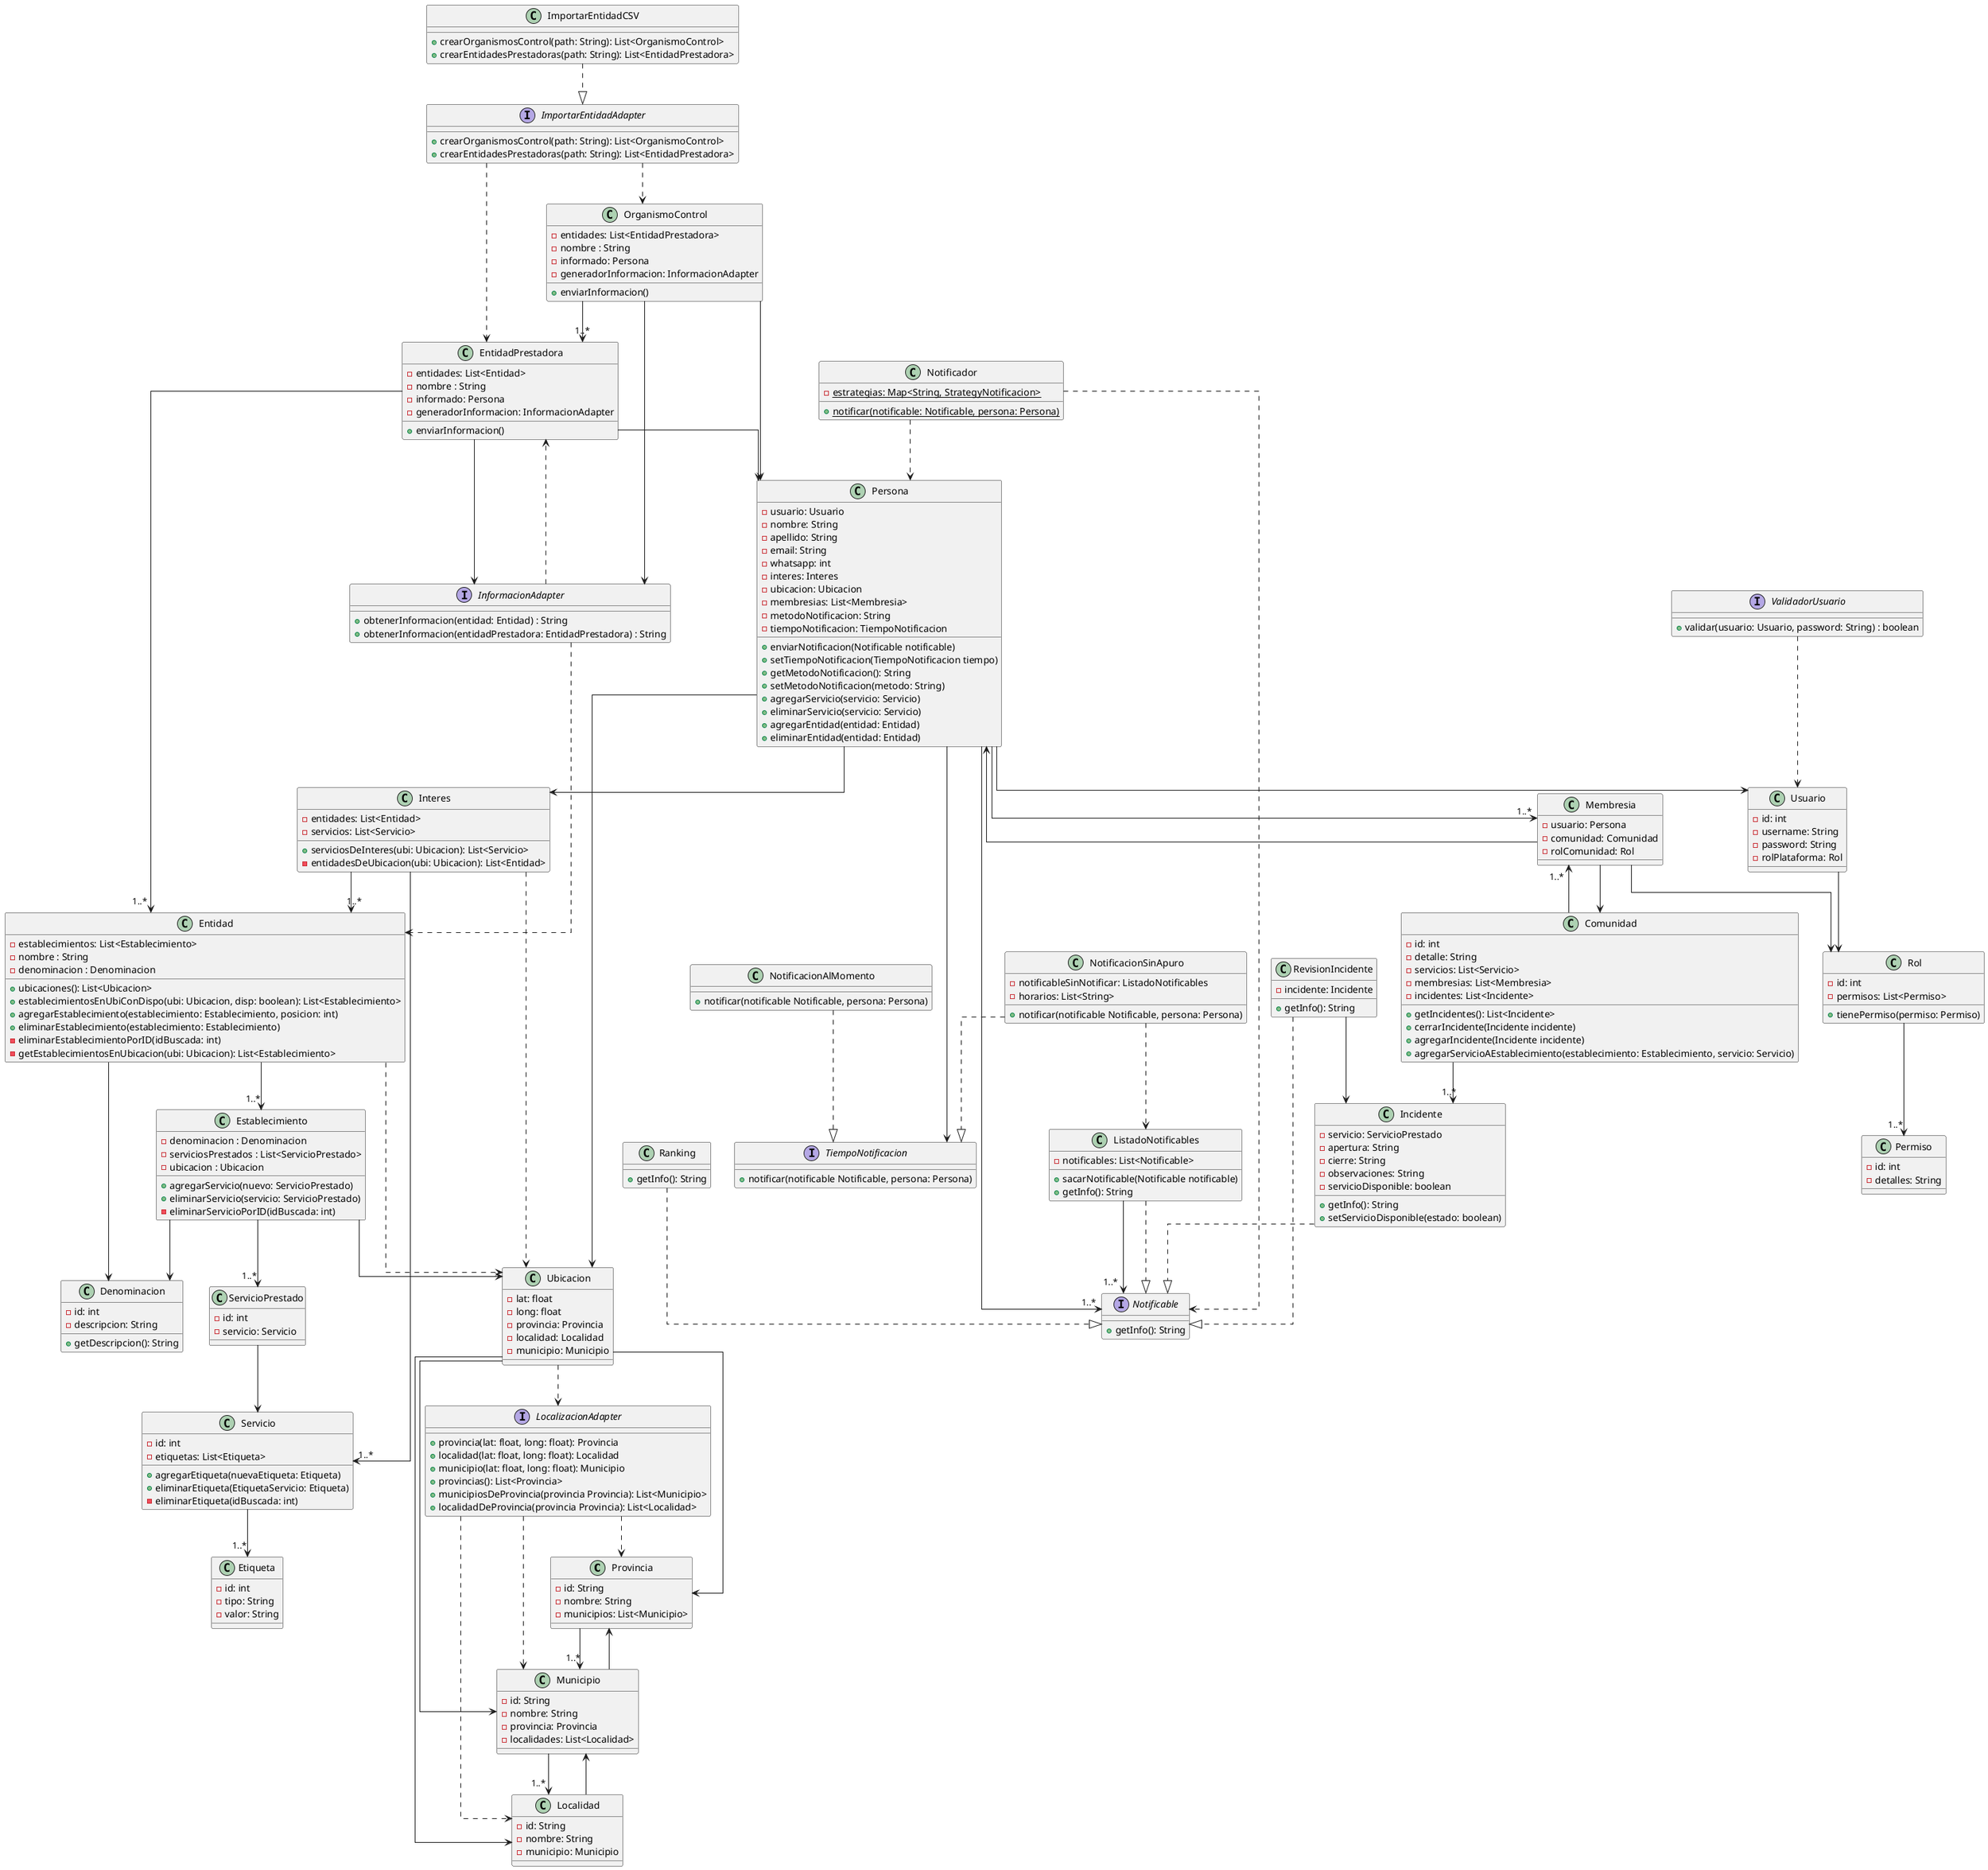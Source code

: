 @startuml
skinparam linetype ortho


Provincia --> "1..*" Municipio
Municipio --> "1..*" Localidad
Localidad --> Municipio
Municipio --> Provincia

class Provincia{
    -id: String
    -nombre: String
    -municipios: List<Municipio>
}

class Municipio{
    -id: String
    -nombre: String
    -provincia: Provincia
    -localidades: List<Localidad>
}

class Localidad{
    -id: String
    -nombre: String
    -municipio: Municipio
}

class Usuario{
    -id: int
    -username: String
    -password: String
    -rolPlataforma: Rol
}



class Interes{
    -entidades: List<Entidad>
    -servicios: List<Servicio> 

    +serviciosDeInteres(ubi: Ubicacion): List<Servicio>
    -entidadesDeUbicacion(ubi: Ubicacion): List<Entidad>
}

Interes ..> Ubicacion
Persona --> Interes

class Persona{
    -usuario: Usuario
    -nombre: String
    -apellido: String
    -email: String
    -whatsapp: int
    -interes: Interes
    -ubicacion: Ubicacion
    -membresias: List<Membresia>   
    -metodoNotificacion: String
    -tiempoNotificacion: TiempoNotificacion

    +enviarNotificacion(Notificable notificable)
    +setTiempoNotificacion(TiempoNotificacion tiempo)
    +getMetodoNotificacion(): String
    +setMetodoNotificacion(metodo: String)
    +agregarServicio(servicio: Servicio)
    +eliminarServicio(servicio: Servicio)
    +agregarEntidad(entidad: Entidad)
    +eliminarEntidad(entidad: Entidad)
}
Persona-->"1..*" Notificable
Persona --> TiempoNotificacion

interface TiempoNotificacion{
    +notificar(notificable Notificable, persona: Persona)
}

class NotificacionSinApuro{
    -notificableSinNotificar: ListadoNotificables
    -horarios: List<String>

    +notificar(notificable Notificable, persona: Persona)
}

class NotificacionAlMomento{
    +notificar(notificable Notificable, persona: Persona)
}

class ListadoNotificables{
    -notificables: List<Notificable>

    +sacarNotificable(Notificable notificable)
    +getInfo(): String
}

ListadoNotificables --> "1..*" Notificable
ListadoNotificables ..|> Notificable

NotificacionSinApuro ..|> TiempoNotificacion
NotificacionSinApuro ..> ListadoNotificables
NotificacionAlMomento ..|> TiempoNotificacion

class Comunidad{
    -id: int
    -detalle: String
    -servicios: List<Servicio>
    -membresias: List<Membresia>
    -incidentes: List<Incidente>

    +getIncidentes(): List<Incidente>
    +cerrarIncidente(Incidente incidente)
    +agregarIncidente(Incidente incidente)
    +agregarServicioAEstablecimiento(establecimiento: Establecimiento, servicio: Servicio)   
}
Comunidad --> "1..*" Incidente

class Membresia{
    -usuario: Persona
    -comunidad: Comunidad
    -rolComunidad: Rol
}
Membresia --> Persona
Membresia --> Comunidad
Comunidad --> "1..*" Membresia
Persona --> "1..*" Membresia

Usuario-->Rol


class Rol{
    -id: int
    -permisos: List<Permiso>

    +tienePermiso(permiso: Permiso)
}
class Permiso{
    -id: int
    -detalles: String
}
Membresia --> Rol
Rol --> "1..*" Permiso


interface LocalizacionAdapter{
    + provincia(lat: float, long: float): Provincia
    + localidad(lat: float, long: float): Localidad
    + municipio(lat: float, long: float): Municipio
    + provincias(): List<Provincia>
    + municipiosDeProvincia(provincia Provincia): List<Municipio>
    + localidadDeProvincia(provincia Provincia): List<Localidad>
}
LocalizacionAdapter ..> Provincia
LocalizacionAdapter ..> Localidad
LocalizacionAdapter ..> Municipio

Ubicacion ..> LocalizacionAdapter

class EntidadPrestadora{
    - entidades: List<Entidad>
    - nombre : String
    - informado: Persona
    - generadorInformacion: InformacionAdapter
    
    +enviarInformacion()
}

class OrganismoControl{
    - entidades: List<EntidadPrestadora>
    - nombre : String
    - informado: Persona
    - generadorInformacion: InformacionAdapter
    
    +enviarInformacion()
}

class Entidad{    
    - establecimientos: List<Establecimiento>
    - nombre : String
    - denominacion : Denominacion
   
    +ubicaciones(): List<Ubicacion>
    +establecimientosEnUbiConDispo(ubi: Ubicacion, disp: boolean): List<Establecimiento>
    +agregarEstablecimiento(establecimiento: Establecimiento, posicion: int)
    +eliminarEstablecimiento(establecimiento: Establecimiento)
    -eliminarEstablecimientoPorID(idBuscada: int)
    -getEstablecimientosEnUbicacion(ubi: Ubicacion): List<Establecimiento>
}

Entidad ..> Ubicacion

OrganismoControl -->"1..*" EntidadPrestadora
EntidadPrestadora -->"1..*" Entidad
OrganismoControl --> Persona
EntidadPrestadora --> Persona
OrganismoControl-->InformacionAdapter
EntidadPrestadora-->InformacionAdapter
InformacionAdapter..>Entidad
InformacionAdapter..>EntidadPrestadora
Establecimiento --> Denominacion
Entidad --> Denominacion

class Denominacion{
    - id: int
    - descripcion: String

    + getDescripcion(): String
}

class Establecimiento{
    - denominacion : Denominacion
    - serviciosPrestados : List<ServicioPrestado>
    - ubicacion : Ubicacion

    + agregarServicio(nuevo: ServicioPrestado)
    + eliminarServicio(servicio: ServicioPrestado)
    - eliminarServicioPorID(idBuscada: int)
}

class ServicioPrestado{
    -id: int
    -servicio: Servicio
}

interface InformacionAdapter{
    + obtenerInformacion(entidad: Entidad) : String
    + obtenerInformacion(entidadPrestadora: EntidadPrestadora) : String
}

class Servicio{
    - id: int
    - etiquetas: List<Etiqueta>

    + agregarEtiqueta(nuevaEtiqueta: Etiqueta)
    + eliminarEtiqueta(EtiquetaServicio: Etiqueta)
    - eliminarEtiqueta(idBuscada: int)

}

class Ubicacion{
    -lat: float
    -long: float
    -provincia: Provincia
    -localidad: Localidad
    -municipio: Municipio
}

Ubicacion --> Provincia
Ubicacion --> Localidad
Ubicacion --> Municipio

class Etiqueta{
    -id: int
    -tipo: String
    -valor: String
}

class RevisionIncidente{
    -incidente: Incidente

    +getInfo(): String
}

RevisionIncidente --> Incidente
RevisionIncidente ..|> Notificable

interface Notificable{
    +getInfo(): String
}

class Ranking{
    +getInfo(): String
}
class Incidente{
    -servicio: ServicioPrestado
    -apertura: String
    -cierre: String
    -observaciones: String
    -servicioDisponible: boolean
    
    +getInfo(): String
    +setServicioDisponible(estado: boolean)
}
Ranking ..|> Notificable
Incidente ..|> Notificable

Notificador ..> Persona
Notificador ..> Notificable

class Notificador{
    {static}-estrategias: Map<String, StrategyNotificacion>
    {static}+notificar(notificable: Notificable, persona: Persona)
}

/'  RELACIONES  '/


Establecimiento --> "1..*" ServicioPrestado

ServicioPrestado --> Servicio
Servicio --> "1..*" Etiqueta

Entidad --> "1..*" Establecimiento

Establecimiento --> Ubicacion

Persona --> Usuario
Persona --> Ubicacion
Interes --> "1..*" Servicio
Interes --> "1..*" Entidad

ImportarEntidadAdapter ..> OrganismoControl
ImportarEntidadAdapter ..> EntidadPrestadora

interface ImportarEntidadAdapter{
    + crearOrganismosControl(path: String): List<OrganismoControl>
    + crearEntidadesPrestadoras(path: String): List<EntidadPrestadora>
}
ImportarEntidadCSV ..|> ImportarEntidadAdapter
class ImportarEntidadCSV{
    + crearOrganismosControl(path: String): List<OrganismoControl>
    + crearEntidadesPrestadoras(path: String): List<EntidadPrestadora>
}

interface ValidadorUsuario{
    + validar(usuario: Usuario, password: String) : boolean
}
ValidadorUsuario ..> Usuario


@enduml